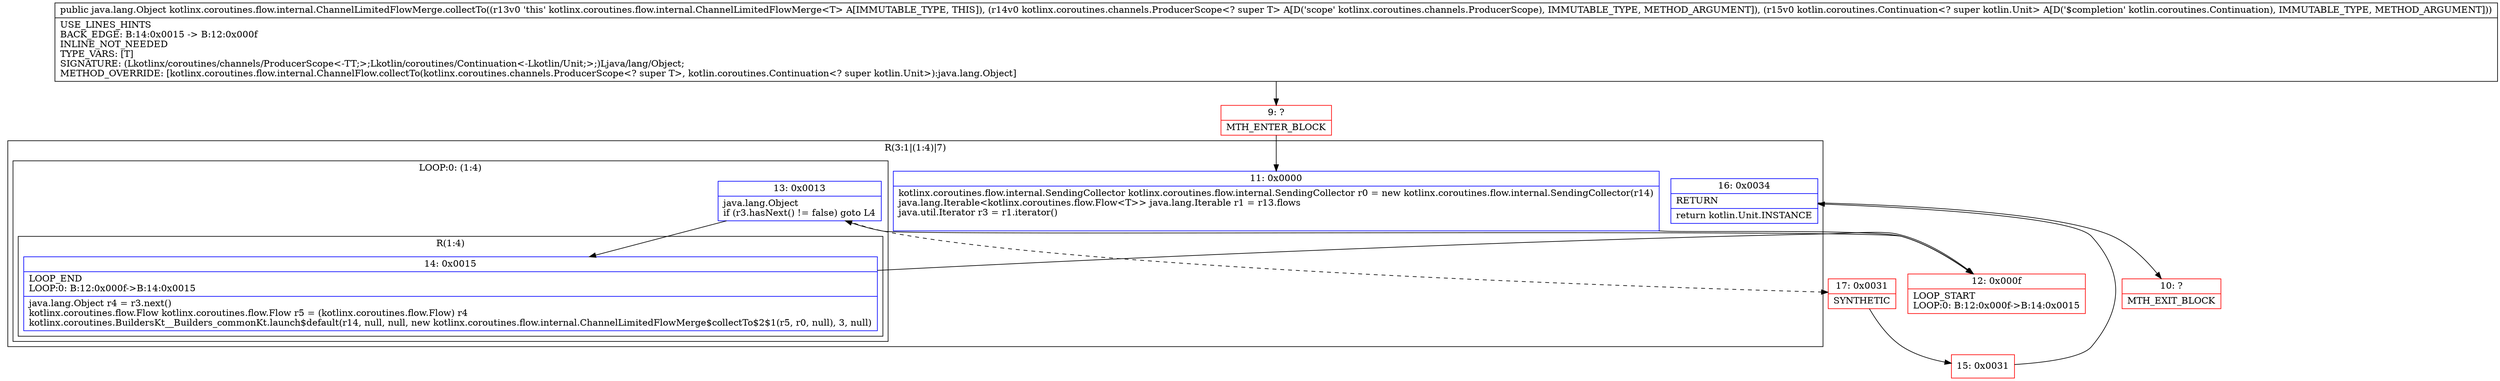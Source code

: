 digraph "CFG forkotlinx.coroutines.flow.internal.ChannelLimitedFlowMerge.collectTo(Lkotlinx\/coroutines\/channels\/ProducerScope;Lkotlin\/coroutines\/Continuation;)Ljava\/lang\/Object;" {
subgraph cluster_Region_441857147 {
label = "R(3:1|(1:4)|7)";
node [shape=record,color=blue];
Node_11 [shape=record,label="{11\:\ 0x0000|kotlinx.coroutines.flow.internal.SendingCollector kotlinx.coroutines.flow.internal.SendingCollector r0 = new kotlinx.coroutines.flow.internal.SendingCollector(r14)\ljava.lang.Iterable\<kotlinx.coroutines.flow.Flow\<T\>\> java.lang.Iterable r1 = r13.flows\ljava.util.Iterator r3 = r1.iterator()\l\l}"];
subgraph cluster_LoopRegion_1203219092 {
label = "LOOP:0: (1:4)";
node [shape=record,color=blue];
Node_13 [shape=record,label="{13\:\ 0x0013|java.lang.Object \lif (r3.hasNext() != false) goto L4\l}"];
subgraph cluster_Region_240958008 {
label = "R(1:4)";
node [shape=record,color=blue];
Node_14 [shape=record,label="{14\:\ 0x0015|LOOP_END\lLOOP:0: B:12:0x000f\-\>B:14:0x0015\l|java.lang.Object r4 = r3.next()\lkotlinx.coroutines.flow.Flow kotlinx.coroutines.flow.Flow r5 = (kotlinx.coroutines.flow.Flow) r4\lkotlinx.coroutines.BuildersKt__Builders_commonKt.launch$default(r14, null, null, new kotlinx.coroutines.flow.internal.ChannelLimitedFlowMerge$collectTo$2$1(r5, r0, null), 3, null)\l}"];
}
}
Node_16 [shape=record,label="{16\:\ 0x0034|RETURN\l|return kotlin.Unit.INSTANCE\l}"];
}
Node_9 [shape=record,color=red,label="{9\:\ ?|MTH_ENTER_BLOCK\l}"];
Node_12 [shape=record,color=red,label="{12\:\ 0x000f|LOOP_START\lLOOP:0: B:12:0x000f\-\>B:14:0x0015\l}"];
Node_17 [shape=record,color=red,label="{17\:\ 0x0031|SYNTHETIC\l}"];
Node_15 [shape=record,color=red,label="{15\:\ 0x0031}"];
Node_10 [shape=record,color=red,label="{10\:\ ?|MTH_EXIT_BLOCK\l}"];
MethodNode[shape=record,label="{public java.lang.Object kotlinx.coroutines.flow.internal.ChannelLimitedFlowMerge.collectTo((r13v0 'this' kotlinx.coroutines.flow.internal.ChannelLimitedFlowMerge\<T\> A[IMMUTABLE_TYPE, THIS]), (r14v0 kotlinx.coroutines.channels.ProducerScope\<? super T\> A[D('scope' kotlinx.coroutines.channels.ProducerScope), IMMUTABLE_TYPE, METHOD_ARGUMENT]), (r15v0 kotlin.coroutines.Continuation\<? super kotlin.Unit\> A[D('$completion' kotlin.coroutines.Continuation), IMMUTABLE_TYPE, METHOD_ARGUMENT]))  | USE_LINES_HINTS\lBACK_EDGE: B:14:0x0015 \-\> B:12:0x000f\lINLINE_NOT_NEEDED\lTYPE_VARS: [T]\lSIGNATURE: (Lkotlinx\/coroutines\/channels\/ProducerScope\<\-TT;\>;Lkotlin\/coroutines\/Continuation\<\-Lkotlin\/Unit;\>;)Ljava\/lang\/Object;\lMETHOD_OVERRIDE: [kotlinx.coroutines.flow.internal.ChannelFlow.collectTo(kotlinx.coroutines.channels.ProducerScope\<? super T\>, kotlin.coroutines.Continuation\<? super kotlin.Unit\>):java.lang.Object]\l}"];
MethodNode -> Node_9;Node_11 -> Node_12;
Node_13 -> Node_14;
Node_13 -> Node_17[style=dashed];
Node_14 -> Node_12;
Node_16 -> Node_10;
Node_9 -> Node_11;
Node_12 -> Node_13;
Node_17 -> Node_15;
Node_15 -> Node_16;
}

